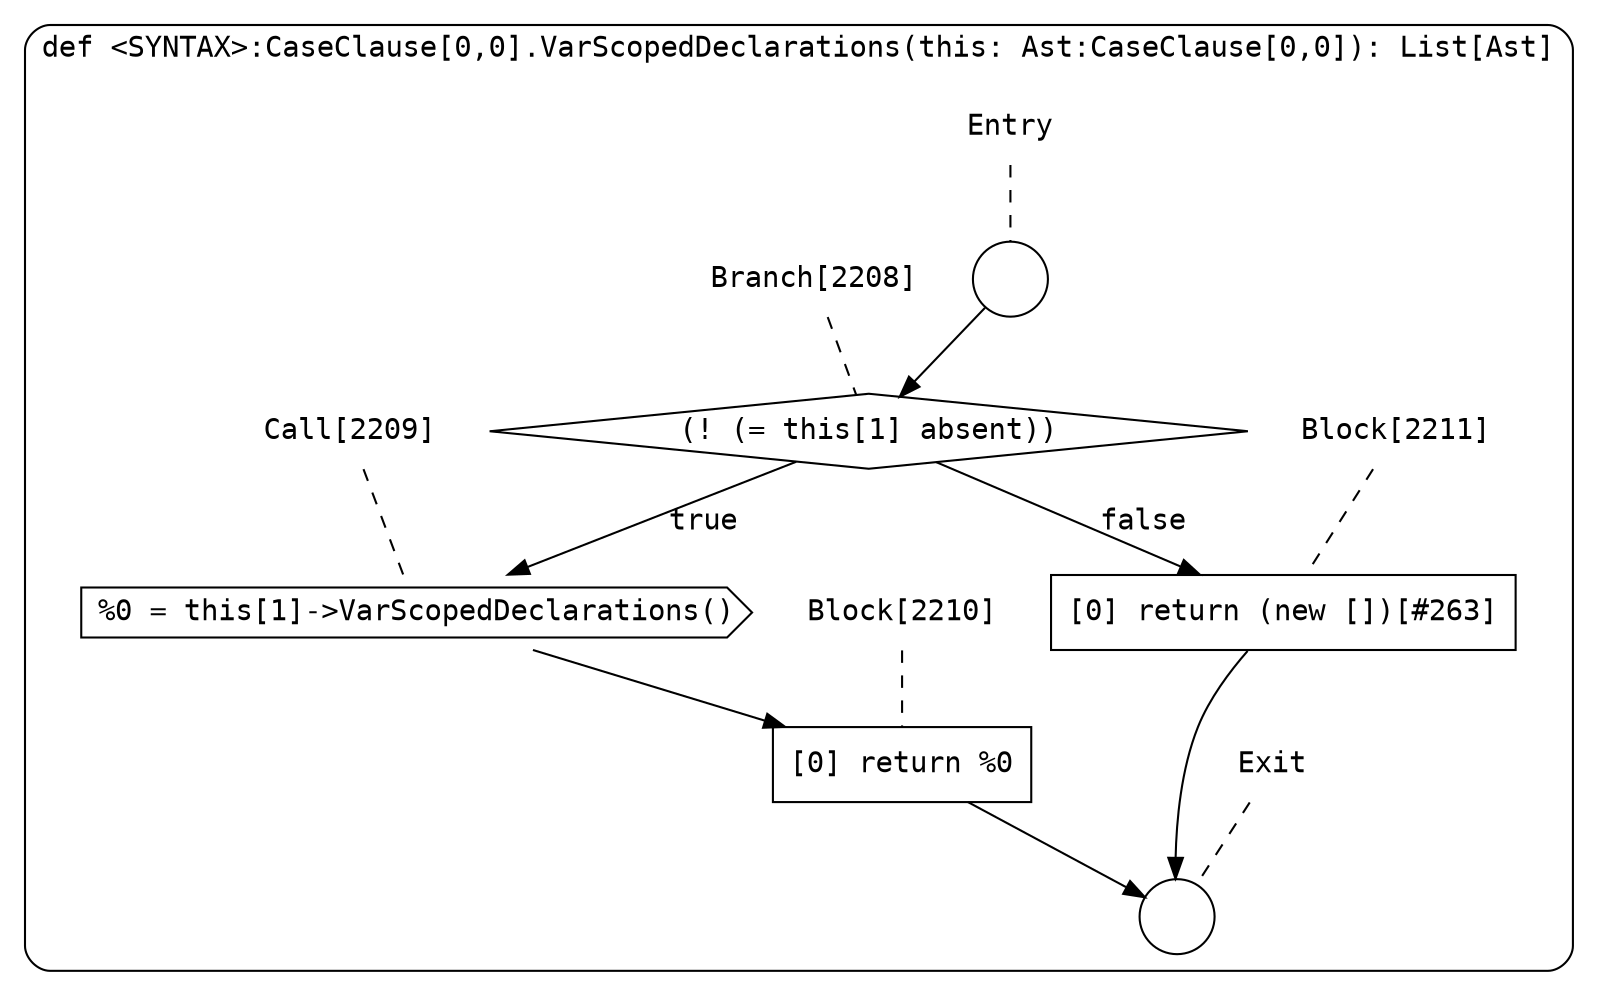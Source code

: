 digraph {
  graph [fontname = "Consolas"]
  node [fontname = "Consolas"]
  edge [fontname = "Consolas"]
  subgraph cluster437 {
    label = "def <SYNTAX>:CaseClause[0,0].VarScopedDeclarations(this: Ast:CaseClause[0,0]): List[Ast]"
    style = rounded
    cluster437_entry_name [shape=none, label=<<font color="black">Entry</font>>]
    cluster437_entry_name -> cluster437_entry [arrowhead=none, color="black", style=dashed]
    cluster437_entry [shape=circle label=" " color="black" fillcolor="white" style=filled]
    cluster437_entry -> node2208 [color="black"]
    cluster437_exit_name [shape=none, label=<<font color="black">Exit</font>>]
    cluster437_exit_name -> cluster437_exit [arrowhead=none, color="black", style=dashed]
    cluster437_exit [shape=circle label=" " color="black" fillcolor="white" style=filled]
    node2208_name [shape=none, label=<<font color="black">Branch[2208]</font>>]
    node2208_name -> node2208 [arrowhead=none, color="black", style=dashed]
    node2208 [shape=diamond, label=<<font color="black">(! (= this[1] absent))</font>> color="black" fillcolor="white", style=filled]
    node2208 -> node2209 [label=<<font color="black">true</font>> color="black"]
    node2208 -> node2211 [label=<<font color="black">false</font>> color="black"]
    node2209_name [shape=none, label=<<font color="black">Call[2209]</font>>]
    node2209_name -> node2209 [arrowhead=none, color="black", style=dashed]
    node2209 [shape=cds, label=<<font color="black">%0 = this[1]-&gt;VarScopedDeclarations()</font>> color="black" fillcolor="white", style=filled]
    node2209 -> node2210 [color="black"]
    node2211_name [shape=none, label=<<font color="black">Block[2211]</font>>]
    node2211_name -> node2211 [arrowhead=none, color="black", style=dashed]
    node2211 [shape=box, label=<<font color="black">[0] return (new [])[#263]<BR ALIGN="LEFT"/></font>> color="black" fillcolor="white", style=filled]
    node2211 -> cluster437_exit [color="black"]
    node2210_name [shape=none, label=<<font color="black">Block[2210]</font>>]
    node2210_name -> node2210 [arrowhead=none, color="black", style=dashed]
    node2210 [shape=box, label=<<font color="black">[0] return %0<BR ALIGN="LEFT"/></font>> color="black" fillcolor="white", style=filled]
    node2210 -> cluster437_exit [color="black"]
  }
}